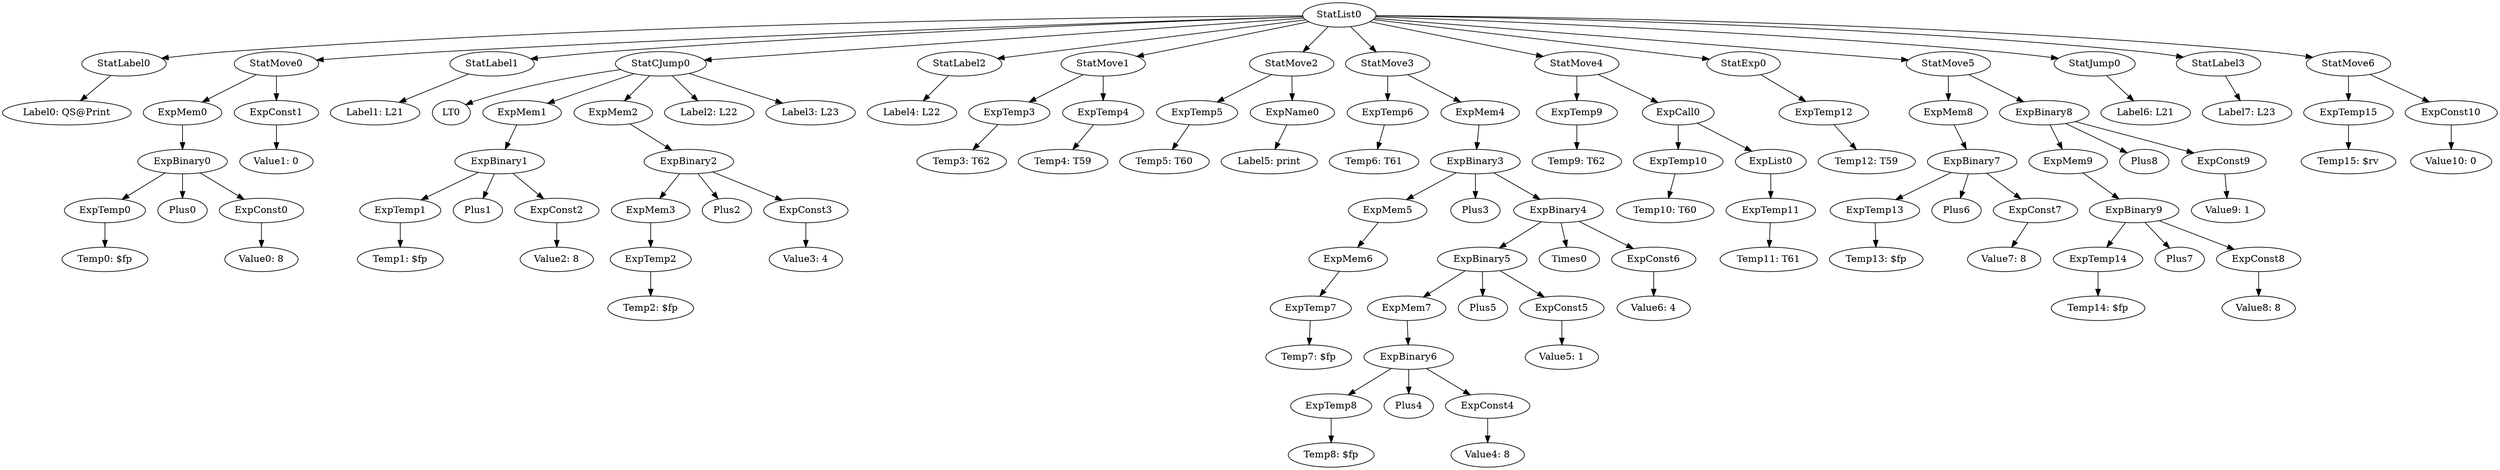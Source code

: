 digraph {
	ordering = out;
	ExpTemp15 -> "Temp15: $rv";
	StatJump0 -> "Label6: L21";
	ExpBinary8 -> ExpMem9;
	ExpBinary8 -> Plus8;
	ExpBinary8 -> ExpConst9;
	ExpTemp14 -> "Temp14: $fp";
	ExpMem8 -> ExpBinary7;
	ExpConst7 -> "Value7: 8";
	ExpTemp13 -> "Temp13: $fp";
	ExpTemp3 -> "Temp3: T62";
	StatLabel2 -> "Label4: L22";
	ExpTemp2 -> "Temp2: $fp";
	ExpTemp10 -> "Temp10: T60";
	ExpConst3 -> "Value3: 4";
	ExpTemp1 -> "Temp1: $fp";
	ExpTemp5 -> "Temp5: T60";
	ExpBinary0 -> ExpTemp0;
	ExpBinary0 -> Plus0;
	ExpBinary0 -> ExpConst0;
	ExpMem4 -> ExpBinary3;
	StatMove0 -> ExpMem0;
	StatMove0 -> ExpConst1;
	ExpTemp12 -> "Temp12: T59";
	ExpMem2 -> ExpBinary2;
	StatLabel1 -> "Label1: L21";
	ExpCall0 -> ExpTemp10;
	ExpCall0 -> ExpList0;
	ExpMem7 -> ExpBinary6;
	StatList0 -> StatLabel0;
	StatList0 -> StatMove0;
	StatList0 -> StatLabel1;
	StatList0 -> StatCJump0;
	StatList0 -> StatLabel2;
	StatList0 -> StatMove1;
	StatList0 -> StatMove2;
	StatList0 -> StatMove3;
	StatList0 -> StatMove4;
	StatList0 -> StatExp0;
	StatList0 -> StatMove5;
	StatList0 -> StatJump0;
	StatList0 -> StatLabel3;
	StatList0 -> StatMove6;
	ExpMem3 -> ExpTemp2;
	ExpBinary1 -> ExpTemp1;
	ExpBinary1 -> Plus1;
	ExpBinary1 -> ExpConst2;
	ExpMem0 -> ExpBinary0;
	ExpBinary6 -> ExpTemp8;
	ExpBinary6 -> Plus4;
	ExpBinary6 -> ExpConst4;
	ExpConst10 -> "Value10: 0";
	StatMove4 -> ExpTemp9;
	StatMove4 -> ExpCall0;
	StatMove1 -> ExpTemp3;
	StatMove1 -> ExpTemp4;
	ExpList0 -> ExpTemp11;
	StatCJump0 -> LT0;
	StatCJump0 -> ExpMem1;
	StatCJump0 -> ExpMem2;
	StatCJump0 -> "Label2: L22";
	StatCJump0 -> "Label3: L23";
	ExpBinary2 -> ExpMem3;
	ExpBinary2 -> Plus2;
	ExpBinary2 -> ExpConst3;
	StatLabel0 -> "Label0: QS@Print";
	ExpMem5 -> ExpMem6;
	ExpBinary7 -> ExpTemp13;
	ExpBinary7 -> Plus6;
	ExpBinary7 -> ExpConst7;
	ExpTemp8 -> "Temp8: $fp";
	ExpConst1 -> "Value1: 0";
	ExpTemp4 -> "Temp4: T59";
	ExpTemp0 -> "Temp0: $fp";
	ExpTemp7 -> "Temp7: $fp";
	StatMove2 -> ExpTemp5;
	StatMove2 -> ExpName0;
	ExpName0 -> "Label5: print";
	StatMove6 -> ExpTemp15;
	StatMove6 -> ExpConst10;
	ExpTemp6 -> "Temp6: T61";
	StatMove3 -> ExpTemp6;
	StatMove3 -> ExpMem4;
	StatExp0 -> ExpTemp12;
	ExpTemp11 -> "Temp11: T61";
	ExpMem6 -> ExpTemp7;
	ExpConst2 -> "Value2: 8";
	ExpBinary3 -> ExpMem5;
	ExpBinary3 -> Plus3;
	ExpBinary3 -> ExpBinary4;
	StatMove5 -> ExpMem8;
	StatMove5 -> ExpBinary8;
	ExpConst5 -> "Value5: 1";
	StatLabel3 -> "Label7: L23";
	ExpConst8 -> "Value8: 8";
	ExpConst4 -> "Value4: 8";
	ExpConst9 -> "Value9: 1";
	ExpBinary5 -> ExpMem7;
	ExpBinary5 -> Plus5;
	ExpBinary5 -> ExpConst5;
	ExpConst0 -> "Value0: 8";
	ExpBinary4 -> ExpBinary5;
	ExpBinary4 -> Times0;
	ExpBinary4 -> ExpConst6;
	ExpMem9 -> ExpBinary9;
	ExpMem1 -> ExpBinary1;
	ExpConst6 -> "Value6: 4";
	ExpBinary9 -> ExpTemp14;
	ExpBinary9 -> Plus7;
	ExpBinary9 -> ExpConst8;
	ExpTemp9 -> "Temp9: T62";
}

